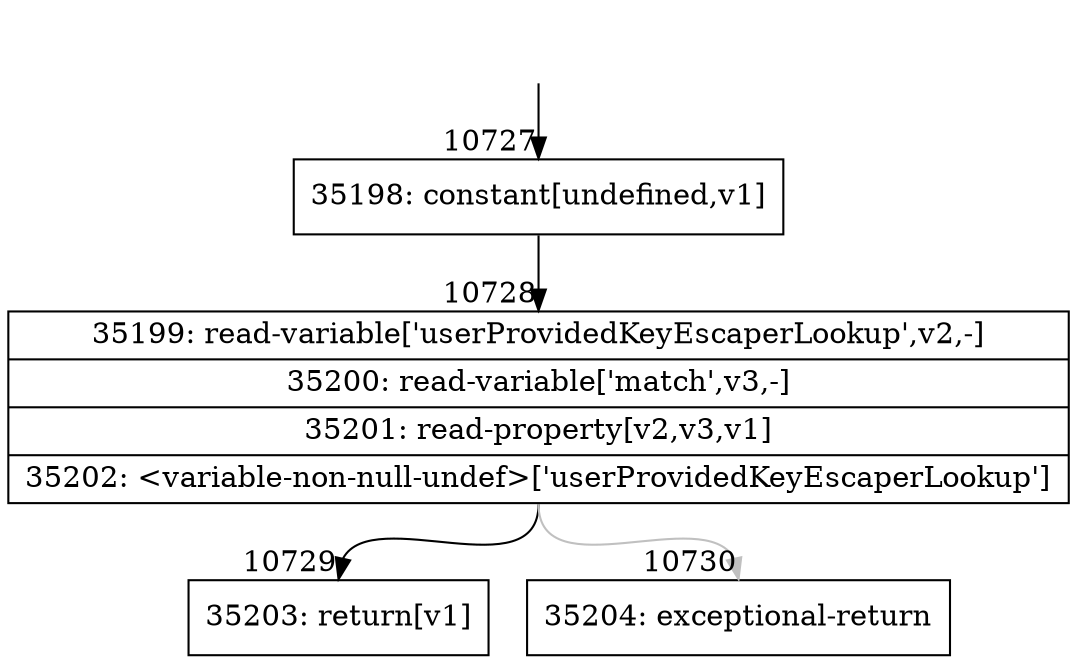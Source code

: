 digraph {
rankdir="TD"
BB_entry810[shape=none,label=""];
BB_entry810 -> BB10727 [tailport=s, headport=n, headlabel="    10727"]
BB10727 [shape=record label="{35198: constant[undefined,v1]}" ] 
BB10727 -> BB10728 [tailport=s, headport=n, headlabel="      10728"]
BB10728 [shape=record label="{35199: read-variable['userProvidedKeyEscaperLookup',v2,-]|35200: read-variable['match',v3,-]|35201: read-property[v2,v3,v1]|35202: \<variable-non-null-undef\>['userProvidedKeyEscaperLookup']}" ] 
BB10728 -> BB10729 [tailport=s, headport=n, headlabel="      10729"]
BB10728 -> BB10730 [tailport=s, headport=n, color=gray, headlabel="      10730"]
BB10729 [shape=record label="{35203: return[v1]}" ] 
BB10730 [shape=record label="{35204: exceptional-return}" ] 
//#$~ 19290
}
